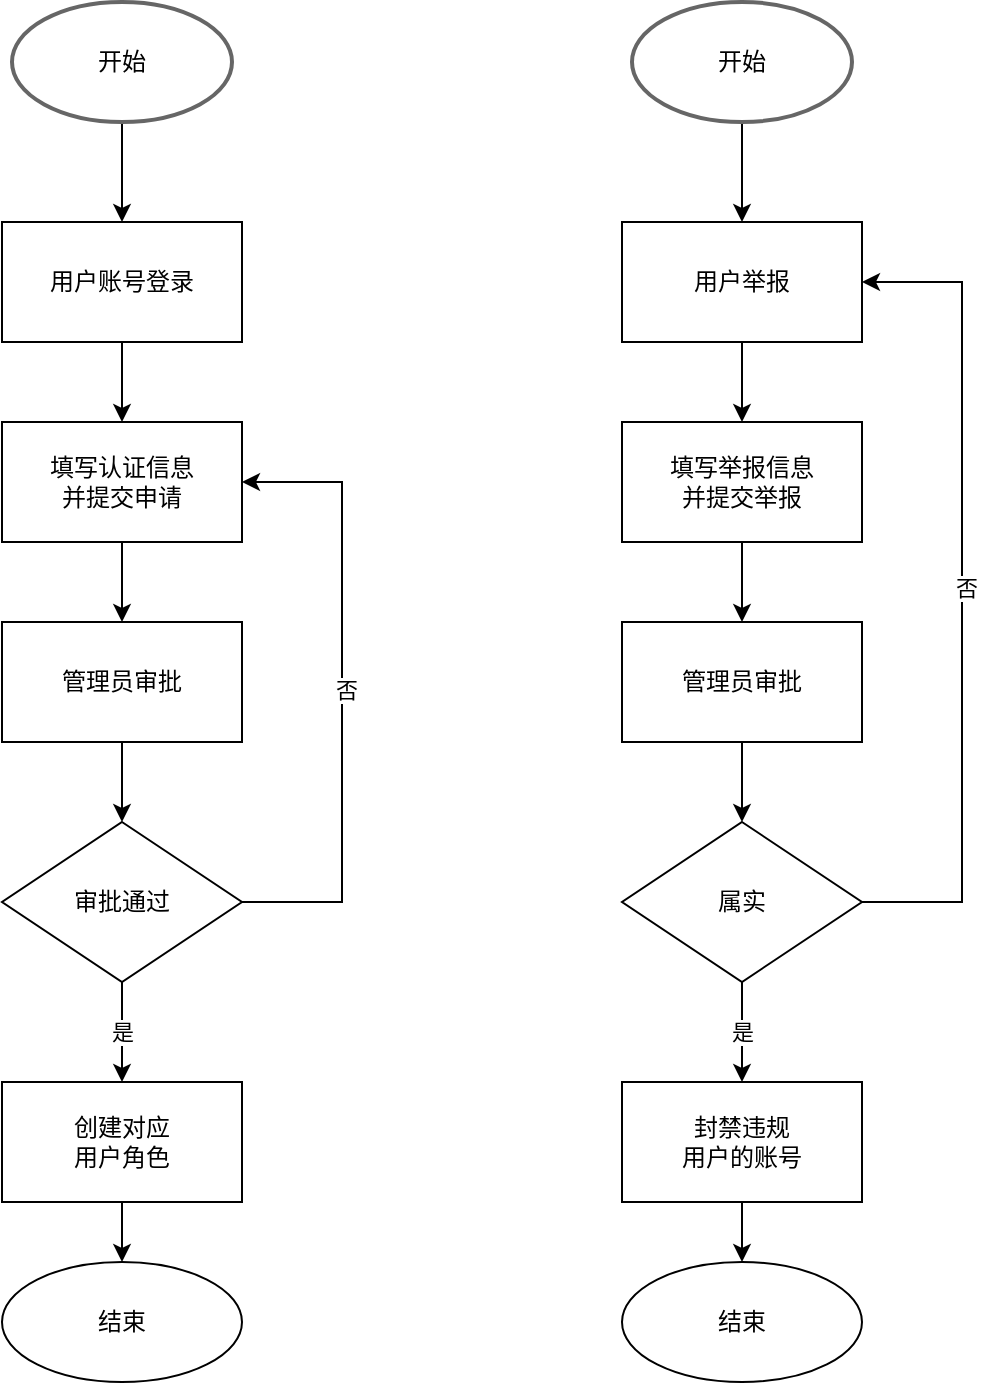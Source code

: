 <mxfile version="17.1.2" type="github">
  <diagram id="C5RBs43oDa-KdzZeNtuy" name="Page-1">
    <mxGraphModel dx="1221" dy="644" grid="1" gridSize="10" guides="1" tooltips="1" connect="1" arrows="1" fold="1" page="1" pageScale="1" pageWidth="827" pageHeight="1169" math="0" shadow="0">
      <root>
        <mxCell id="WIyWlLk6GJQsqaUBKTNV-0" />
        <mxCell id="WIyWlLk6GJQsqaUBKTNV-1" parent="WIyWlLk6GJQsqaUBKTNV-0" />
        <mxCell id="nPlPMyPnGV62gzJP1ENc-0" value="" style="edgeStyle=orthogonalEdgeStyle;rounded=0;orthogonalLoop=1;jettySize=auto;html=1;" edge="1" parent="WIyWlLk6GJQsqaUBKTNV-1" source="nPlPMyPnGV62gzJP1ENc-1" target="nPlPMyPnGV62gzJP1ENc-3">
          <mxGeometry relative="1" as="geometry" />
        </mxCell>
        <mxCell id="nPlPMyPnGV62gzJP1ENc-1" value="用户账号登录" style="whiteSpace=wrap;html=1;rounded=0;glass=0;strokeWidth=1;shadow=0;" vertex="1" parent="WIyWlLk6GJQsqaUBKTNV-1">
          <mxGeometry x="160" y="350" width="120" height="60" as="geometry" />
        </mxCell>
        <mxCell id="nPlPMyPnGV62gzJP1ENc-2" value="" style="edgeStyle=orthogonalEdgeStyle;rounded=0;orthogonalLoop=1;jettySize=auto;html=1;" edge="1" parent="WIyWlLk6GJQsqaUBKTNV-1" source="nPlPMyPnGV62gzJP1ENc-3" target="nPlPMyPnGV62gzJP1ENc-5">
          <mxGeometry relative="1" as="geometry" />
        </mxCell>
        <mxCell id="nPlPMyPnGV62gzJP1ENc-3" value="填写认证信息&lt;br&gt;并提交申请" style="whiteSpace=wrap;html=1;rounded=0;glass=0;strokeWidth=1;shadow=0;" vertex="1" parent="WIyWlLk6GJQsqaUBKTNV-1">
          <mxGeometry x="160" y="450" width="120" height="60" as="geometry" />
        </mxCell>
        <mxCell id="nPlPMyPnGV62gzJP1ENc-4" value="" style="edgeStyle=orthogonalEdgeStyle;rounded=0;orthogonalLoop=1;jettySize=auto;html=1;" edge="1" parent="WIyWlLk6GJQsqaUBKTNV-1" source="nPlPMyPnGV62gzJP1ENc-5" target="nPlPMyPnGV62gzJP1ENc-9">
          <mxGeometry relative="1" as="geometry" />
        </mxCell>
        <mxCell id="nPlPMyPnGV62gzJP1ENc-5" value="管理员审批" style="whiteSpace=wrap;html=1;rounded=0;glass=0;strokeWidth=1;shadow=0;" vertex="1" parent="WIyWlLk6GJQsqaUBKTNV-1">
          <mxGeometry x="160" y="550" width="120" height="60" as="geometry" />
        </mxCell>
        <mxCell id="nPlPMyPnGV62gzJP1ENc-6" value="是" style="edgeStyle=orthogonalEdgeStyle;rounded=0;orthogonalLoop=1;jettySize=auto;html=1;" edge="1" parent="WIyWlLk6GJQsqaUBKTNV-1" source="nPlPMyPnGV62gzJP1ENc-9" target="nPlPMyPnGV62gzJP1ENc-11">
          <mxGeometry relative="1" as="geometry" />
        </mxCell>
        <mxCell id="nPlPMyPnGV62gzJP1ENc-7" style="edgeStyle=orthogonalEdgeStyle;rounded=0;orthogonalLoop=1;jettySize=auto;html=1;entryX=1;entryY=0.5;entryDx=0;entryDy=0;" edge="1" parent="WIyWlLk6GJQsqaUBKTNV-1" source="nPlPMyPnGV62gzJP1ENc-9" target="nPlPMyPnGV62gzJP1ENc-3">
          <mxGeometry relative="1" as="geometry">
            <Array as="points">
              <mxPoint x="330" y="690" />
              <mxPoint x="330" y="480" />
            </Array>
          </mxGeometry>
        </mxCell>
        <mxCell id="nPlPMyPnGV62gzJP1ENc-8" value="否" style="edgeLabel;html=1;align=center;verticalAlign=middle;resizable=0;points=[];" vertex="1" connectable="0" parent="nPlPMyPnGV62gzJP1ENc-7">
          <mxGeometry x="0.009" y="-2" relative="1" as="geometry">
            <mxPoint as="offset" />
          </mxGeometry>
        </mxCell>
        <mxCell id="nPlPMyPnGV62gzJP1ENc-9" value="审批通过" style="rhombus;whiteSpace=wrap;html=1;rounded=0;glass=0;strokeWidth=1;shadow=0;" vertex="1" parent="WIyWlLk6GJQsqaUBKTNV-1">
          <mxGeometry x="160" y="650" width="120" height="80" as="geometry" />
        </mxCell>
        <mxCell id="nPlPMyPnGV62gzJP1ENc-10" value="" style="edgeStyle=orthogonalEdgeStyle;rounded=0;orthogonalLoop=1;jettySize=auto;html=1;" edge="1" parent="WIyWlLk6GJQsqaUBKTNV-1" source="nPlPMyPnGV62gzJP1ENc-11" target="nPlPMyPnGV62gzJP1ENc-12">
          <mxGeometry relative="1" as="geometry" />
        </mxCell>
        <mxCell id="nPlPMyPnGV62gzJP1ENc-11" value="创建对应&lt;br&gt;用户角色" style="whiteSpace=wrap;html=1;rounded=0;glass=0;strokeWidth=1;shadow=0;" vertex="1" parent="WIyWlLk6GJQsqaUBKTNV-1">
          <mxGeometry x="160" y="780" width="120" height="60" as="geometry" />
        </mxCell>
        <mxCell id="nPlPMyPnGV62gzJP1ENc-12" value="结束" style="ellipse;whiteSpace=wrap;html=1;rounded=1;glass=0;strokeWidth=1;shadow=0;" vertex="1" parent="WIyWlLk6GJQsqaUBKTNV-1">
          <mxGeometry x="160" y="870" width="120" height="60" as="geometry" />
        </mxCell>
        <mxCell id="nPlPMyPnGV62gzJP1ENc-13" value="" style="edgeStyle=orthogonalEdgeStyle;rounded=0;orthogonalLoop=1;jettySize=auto;html=1;" edge="1" parent="WIyWlLk6GJQsqaUBKTNV-1" source="nPlPMyPnGV62gzJP1ENc-14" target="nPlPMyPnGV62gzJP1ENc-1">
          <mxGeometry relative="1" as="geometry" />
        </mxCell>
        <mxCell id="nPlPMyPnGV62gzJP1ENc-14" value="开始" style="strokeWidth=2;html=1;shape=mxgraph.flowchart.start_1;whiteSpace=wrap;strokeColor=#666666;" vertex="1" parent="WIyWlLk6GJQsqaUBKTNV-1">
          <mxGeometry x="165" y="240" width="110" height="60" as="geometry" />
        </mxCell>
        <mxCell id="nPlPMyPnGV62gzJP1ENc-15" value="" style="edgeStyle=orthogonalEdgeStyle;rounded=0;orthogonalLoop=1;jettySize=auto;html=1;" edge="1" parent="WIyWlLk6GJQsqaUBKTNV-1" source="nPlPMyPnGV62gzJP1ENc-16" target="nPlPMyPnGV62gzJP1ENc-18">
          <mxGeometry relative="1" as="geometry" />
        </mxCell>
        <mxCell id="nPlPMyPnGV62gzJP1ENc-16" value="用户举报" style="whiteSpace=wrap;html=1;rounded=0;glass=0;strokeWidth=1;shadow=0;" vertex="1" parent="WIyWlLk6GJQsqaUBKTNV-1">
          <mxGeometry x="470" y="350" width="120" height="60" as="geometry" />
        </mxCell>
        <mxCell id="nPlPMyPnGV62gzJP1ENc-17" value="" style="edgeStyle=orthogonalEdgeStyle;rounded=0;orthogonalLoop=1;jettySize=auto;html=1;" edge="1" parent="WIyWlLk6GJQsqaUBKTNV-1" source="nPlPMyPnGV62gzJP1ENc-18" target="nPlPMyPnGV62gzJP1ENc-20">
          <mxGeometry relative="1" as="geometry" />
        </mxCell>
        <mxCell id="nPlPMyPnGV62gzJP1ENc-18" value="填写举报信息&lt;br&gt;并提交举报" style="whiteSpace=wrap;html=1;rounded=0;glass=0;strokeWidth=1;shadow=0;" vertex="1" parent="WIyWlLk6GJQsqaUBKTNV-1">
          <mxGeometry x="470" y="450" width="120" height="60" as="geometry" />
        </mxCell>
        <mxCell id="nPlPMyPnGV62gzJP1ENc-19" value="" style="edgeStyle=orthogonalEdgeStyle;rounded=0;orthogonalLoop=1;jettySize=auto;html=1;" edge="1" parent="WIyWlLk6GJQsqaUBKTNV-1" source="nPlPMyPnGV62gzJP1ENc-20" target="nPlPMyPnGV62gzJP1ENc-24">
          <mxGeometry relative="1" as="geometry" />
        </mxCell>
        <mxCell id="nPlPMyPnGV62gzJP1ENc-20" value="管理员审批" style="whiteSpace=wrap;html=1;rounded=0;glass=0;strokeWidth=1;shadow=0;" vertex="1" parent="WIyWlLk6GJQsqaUBKTNV-1">
          <mxGeometry x="470" y="550" width="120" height="60" as="geometry" />
        </mxCell>
        <mxCell id="nPlPMyPnGV62gzJP1ENc-21" value="是" style="edgeStyle=orthogonalEdgeStyle;rounded=0;orthogonalLoop=1;jettySize=auto;html=1;" edge="1" parent="WIyWlLk6GJQsqaUBKTNV-1" source="nPlPMyPnGV62gzJP1ENc-24" target="nPlPMyPnGV62gzJP1ENc-26">
          <mxGeometry relative="1" as="geometry" />
        </mxCell>
        <mxCell id="nPlPMyPnGV62gzJP1ENc-22" style="edgeStyle=orthogonalEdgeStyle;rounded=0;orthogonalLoop=1;jettySize=auto;html=1;entryX=1;entryY=0.5;entryDx=0;entryDy=0;" edge="1" parent="WIyWlLk6GJQsqaUBKTNV-1" source="nPlPMyPnGV62gzJP1ENc-24" target="nPlPMyPnGV62gzJP1ENc-16">
          <mxGeometry relative="1" as="geometry">
            <Array as="points">
              <mxPoint x="640" y="690" />
              <mxPoint x="640" y="380" />
            </Array>
          </mxGeometry>
        </mxCell>
        <mxCell id="nPlPMyPnGV62gzJP1ENc-23" value="否" style="edgeLabel;html=1;align=center;verticalAlign=middle;resizable=0;points=[];" vertex="1" connectable="0" parent="nPlPMyPnGV62gzJP1ENc-22">
          <mxGeometry x="0.009" y="-2" relative="1" as="geometry">
            <mxPoint as="offset" />
          </mxGeometry>
        </mxCell>
        <mxCell id="nPlPMyPnGV62gzJP1ENc-24" value="属实" style="rhombus;whiteSpace=wrap;html=1;rounded=0;glass=0;strokeWidth=1;shadow=0;" vertex="1" parent="WIyWlLk6GJQsqaUBKTNV-1">
          <mxGeometry x="470" y="650" width="120" height="80" as="geometry" />
        </mxCell>
        <mxCell id="nPlPMyPnGV62gzJP1ENc-25" value="" style="edgeStyle=orthogonalEdgeStyle;rounded=0;orthogonalLoop=1;jettySize=auto;html=1;" edge="1" parent="WIyWlLk6GJQsqaUBKTNV-1" source="nPlPMyPnGV62gzJP1ENc-26" target="nPlPMyPnGV62gzJP1ENc-27">
          <mxGeometry relative="1" as="geometry" />
        </mxCell>
        <mxCell id="nPlPMyPnGV62gzJP1ENc-26" value="封禁违规&lt;br&gt;用户的账号" style="whiteSpace=wrap;html=1;rounded=0;glass=0;strokeWidth=1;shadow=0;" vertex="1" parent="WIyWlLk6GJQsqaUBKTNV-1">
          <mxGeometry x="470" y="780" width="120" height="60" as="geometry" />
        </mxCell>
        <mxCell id="nPlPMyPnGV62gzJP1ENc-27" value="结束" style="ellipse;whiteSpace=wrap;html=1;rounded=1;glass=0;strokeWidth=1;shadow=0;" vertex="1" parent="WIyWlLk6GJQsqaUBKTNV-1">
          <mxGeometry x="470" y="870" width="120" height="60" as="geometry" />
        </mxCell>
        <mxCell id="nPlPMyPnGV62gzJP1ENc-28" value="" style="edgeStyle=orthogonalEdgeStyle;rounded=0;orthogonalLoop=1;jettySize=auto;html=1;" edge="1" parent="WIyWlLk6GJQsqaUBKTNV-1" source="nPlPMyPnGV62gzJP1ENc-29" target="nPlPMyPnGV62gzJP1ENc-16">
          <mxGeometry relative="1" as="geometry" />
        </mxCell>
        <mxCell id="nPlPMyPnGV62gzJP1ENc-29" value="开始" style="strokeWidth=2;html=1;shape=mxgraph.flowchart.start_1;whiteSpace=wrap;strokeColor=#666666;" vertex="1" parent="WIyWlLk6GJQsqaUBKTNV-1">
          <mxGeometry x="475" y="240" width="110" height="60" as="geometry" />
        </mxCell>
      </root>
    </mxGraphModel>
  </diagram>
</mxfile>
